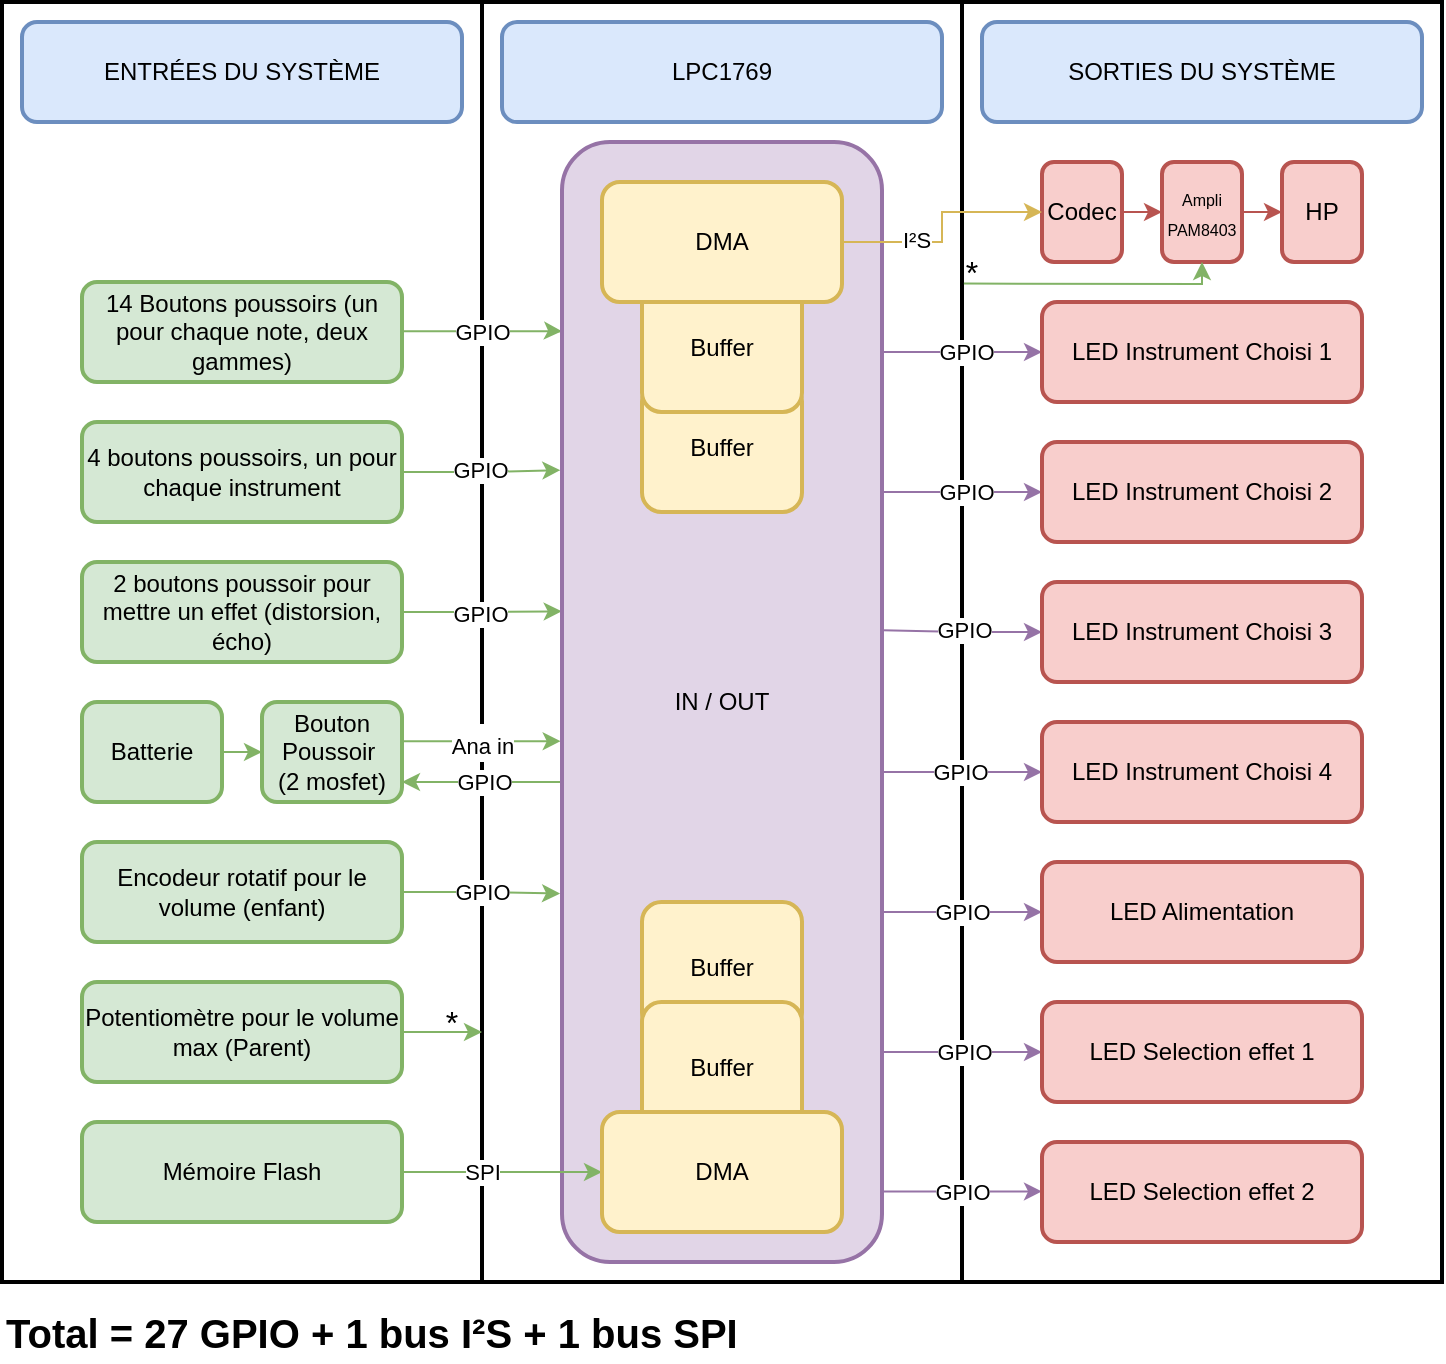 <mxfile version="16.5.1" type="device"><diagram id="P4VJvtWa9ELn7AGA5ayl" name="Page-1"><mxGraphModel dx="865" dy="541" grid="1" gridSize="10" guides="1" tooltips="1" connect="1" arrows="1" fold="1" page="1" pageScale="1" pageWidth="827" pageHeight="1169" math="0" shadow="0"><root><mxCell id="0"/><mxCell id="1" parent="0"/><mxCell id="XIl7WOL_pBwuG0zKCti--2" value="" style="rounded=0;whiteSpace=wrap;html=1;strokeColor=default;strokeWidth=2;fillColor=none;" parent="1" vertex="1"><mxGeometry x="520" y="40" width="240" height="640" as="geometry"/></mxCell><mxCell id="ZW0n9eWZADtWnLwSqnVB-8" value="" style="rounded=0;whiteSpace=wrap;html=1;strokeColor=default;strokeWidth=2;fillColor=none;" parent="1" vertex="1"><mxGeometry x="40" y="40" width="480" height="640" as="geometry"/></mxCell><mxCell id="ZW0n9eWZADtWnLwSqnVB-1" value="ENTRÉES DU SYSTÈME" style="text;html=1;strokeColor=#6c8ebf;fillColor=#dae8fc;align=center;verticalAlign=middle;whiteSpace=wrap;rounded=1;strokeWidth=2;" parent="1" vertex="1"><mxGeometry x="50" y="50" width="220" height="50" as="geometry"/></mxCell><mxCell id="ZW0n9eWZADtWnLwSqnVB-3" value="SORTIES DU SYSTÈME" style="text;html=1;strokeColor=#6c8ebf;fillColor=#dae8fc;align=center;verticalAlign=middle;whiteSpace=wrap;rounded=1;strokeWidth=2;" parent="1" vertex="1"><mxGeometry x="530" y="50" width="220" height="50" as="geometry"/></mxCell><mxCell id="Y0LqhQK7qQsEQ1MimnoR-2" style="edgeStyle=orthogonalEdgeStyle;rounded=0;orthogonalLoop=1;jettySize=auto;html=1;entryX=0;entryY=0.169;entryDx=0;entryDy=0;entryPerimeter=0;startArrow=none;startFill=0;endArrow=classic;endFill=1;fillColor=#d5e8d4;strokeColor=#82b366;" parent="1" source="ZW0n9eWZADtWnLwSqnVB-5" target="XIl7WOL_pBwuG0zKCti--4" edge="1"><mxGeometry relative="1" as="geometry"><Array as="points"><mxPoint x="319" y="205"/></Array></mxGeometry></mxCell><mxCell id="ZW0n9eWZADtWnLwSqnVB-5" value="14 Boutons poussoirs (un pour chaque note, deux gammes)" style="rounded=1;whiteSpace=wrap;html=1;strokeColor=#82b366;strokeWidth=2;fillColor=#d5e8d4;" parent="1" vertex="1"><mxGeometry x="80" y="180" width="160" height="50" as="geometry"/></mxCell><mxCell id="ZW0n9eWZADtWnLwSqnVB-10" value="" style="endArrow=none;html=1;rounded=0;strokeWidth=2;entryX=0.5;entryY=1;entryDx=0;entryDy=0;exitX=0.5;exitY=0;exitDx=0;exitDy=0;" parent="1" source="ZW0n9eWZADtWnLwSqnVB-8" target="ZW0n9eWZADtWnLwSqnVB-8" edge="1"><mxGeometry width="50" height="50" relative="1" as="geometry"><mxPoint x="270" y="320" as="sourcePoint"/><mxPoint x="320" y="270" as="targetPoint"/></mxGeometry></mxCell><mxCell id="Y0LqhQK7qQsEQ1MimnoR-8" value="GPIO" style="edgeLabel;html=1;align=center;verticalAlign=middle;resizable=0;points=[];" parent="ZW0n9eWZADtWnLwSqnVB-10" vertex="1" connectable="0"><mxGeometry x="-0.534" y="-1" relative="1" as="geometry"><mxPoint x="1" y="16" as="offset"/></mxGeometry></mxCell><mxCell id="Y0LqhQK7qQsEQ1MimnoR-3" style="edgeStyle=orthogonalEdgeStyle;rounded=0;orthogonalLoop=1;jettySize=auto;html=1;entryX=-0.005;entryY=0.293;entryDx=0;entryDy=0;entryPerimeter=0;startArrow=none;startFill=0;endArrow=classic;endFill=1;fillColor=#d5e8d4;strokeColor=#82b366;" parent="1" source="ZW0n9eWZADtWnLwSqnVB-11" target="XIl7WOL_pBwuG0zKCti--4" edge="1"><mxGeometry relative="1" as="geometry"><Array as="points"/></mxGeometry></mxCell><mxCell id="Y0LqhQK7qQsEQ1MimnoR-9" value="GPIO" style="edgeLabel;html=1;align=center;verticalAlign=middle;resizable=0;points=[];" parent="Y0LqhQK7qQsEQ1MimnoR-3" vertex="1" connectable="0"><mxGeometry x="0.239" y="1" relative="1" as="geometry"><mxPoint x="-10" y="1" as="offset"/></mxGeometry></mxCell><mxCell id="ZW0n9eWZADtWnLwSqnVB-11" value="4 boutons poussoirs, un pour chaque instrument" style="rounded=1;whiteSpace=wrap;html=1;strokeColor=#82b366;strokeWidth=2;fillColor=#d5e8d4;" parent="1" vertex="1"><mxGeometry x="80" y="250" width="160" height="50" as="geometry"/></mxCell><mxCell id="Y0LqhQK7qQsEQ1MimnoR-4" style="edgeStyle=orthogonalEdgeStyle;rounded=0;orthogonalLoop=1;jettySize=auto;html=1;entryX=-0.001;entryY=0.419;entryDx=0;entryDy=0;entryPerimeter=0;startArrow=none;startFill=0;endArrow=classic;endFill=1;fillColor=#d5e8d4;strokeColor=#82b366;" parent="1" source="ZW0n9eWZADtWnLwSqnVB-12" target="XIl7WOL_pBwuG0zKCti--4" edge="1"><mxGeometry relative="1" as="geometry"><Array as="points"/></mxGeometry></mxCell><mxCell id="Y0LqhQK7qQsEQ1MimnoR-10" value="GPIO" style="edgeLabel;html=1;align=center;verticalAlign=middle;resizable=0;points=[];" parent="Y0LqhQK7qQsEQ1MimnoR-4" vertex="1" connectable="0"><mxGeometry x="0.291" y="-2" relative="1" as="geometry"><mxPoint x="-13" y="-1" as="offset"/></mxGeometry></mxCell><mxCell id="ZW0n9eWZADtWnLwSqnVB-12" value="2 boutons poussoir pour mettre un effet (distorsion, écho)" style="rounded=1;whiteSpace=wrap;html=1;strokeColor=#82b366;strokeWidth=2;fillColor=#d5e8d4;" parent="1" vertex="1"><mxGeometry x="80" y="320" width="160" height="50" as="geometry"/></mxCell><mxCell id="Oo0e2TQRPbjQERqpMdjZ-5" value="" style="edgeStyle=orthogonalEdgeStyle;rounded=0;orthogonalLoop=1;jettySize=auto;html=1;fillColor=#d5e8d4;strokeColor=#82b366;startArrow=classic;startFill=1;endArrow=none;endFill=0;" edge="1" parent="1" source="ZW0n9eWZADtWnLwSqnVB-13" target="Oo0e2TQRPbjQERqpMdjZ-4"><mxGeometry relative="1" as="geometry"/></mxCell><mxCell id="Oo0e2TQRPbjQERqpMdjZ-14" value="g" style="edgeStyle=orthogonalEdgeStyle;rounded=0;orthogonalLoop=1;jettySize=auto;html=1;fillColor=#d5e8d4;strokeColor=#82b366;startArrow=classic;startFill=1;endArrow=none;endFill=0;" edge="1" parent="1" source="ZW0n9eWZADtWnLwSqnVB-13"><mxGeometry relative="1" as="geometry"><mxPoint x="319" y="430" as="targetPoint"/><Array as="points"><mxPoint x="319" y="430"/></Array></mxGeometry></mxCell><mxCell id="Oo0e2TQRPbjQERqpMdjZ-15" value="GPIO" style="edgeLabel;html=1;align=center;verticalAlign=middle;resizable=0;points=[];" vertex="1" connectable="0" parent="Oo0e2TQRPbjQERqpMdjZ-14"><mxGeometry x="0.314" y="2" relative="1" as="geometry"><mxPoint x="-11" y="2" as="offset"/></mxGeometry></mxCell><mxCell id="Oo0e2TQRPbjQERqpMdjZ-25" style="edgeStyle=orthogonalEdgeStyle;rounded=0;orthogonalLoop=1;jettySize=auto;html=1;entryX=-0.004;entryY=0.535;entryDx=0;entryDy=0;entryPerimeter=0;fontSize=16;startArrow=none;startFill=0;endArrow=classic;endFill=1;fillColor=#d5e8d4;strokeColor=#82b366;" edge="1" parent="1" source="ZW0n9eWZADtWnLwSqnVB-13" target="XIl7WOL_pBwuG0zKCti--4"><mxGeometry relative="1" as="geometry"><Array as="points"><mxPoint x="280" y="410"/></Array></mxGeometry></mxCell><mxCell id="Oo0e2TQRPbjQERqpMdjZ-26" value="&lt;font style=&quot;font-size: 11px&quot;&gt;Ana in&lt;/font&gt;" style="edgeLabel;html=1;align=center;verticalAlign=middle;resizable=0;points=[];fontSize=16;" vertex="1" connectable="0" parent="Oo0e2TQRPbjQERqpMdjZ-25"><mxGeometry x="0.399" relative="1" as="geometry"><mxPoint x="-16" as="offset"/></mxGeometry></mxCell><mxCell id="ZW0n9eWZADtWnLwSqnVB-13" value="Bouton&lt;br&gt;Poussoir&amp;nbsp;&lt;br&gt;(2 mosfet)" style="rounded=1;whiteSpace=wrap;html=1;strokeColor=#82b366;strokeWidth=2;fillColor=#d5e8d4;" parent="1" vertex="1"><mxGeometry x="170" y="390" width="70" height="50" as="geometry"/></mxCell><mxCell id="Oo0e2TQRPbjQERqpMdjZ-16" style="edgeStyle=orthogonalEdgeStyle;rounded=0;orthogonalLoop=1;jettySize=auto;html=1;entryX=-0.006;entryY=0.671;entryDx=0;entryDy=0;entryPerimeter=0;startArrow=none;startFill=0;endArrow=classic;endFill=1;fillColor=#d5e8d4;strokeColor=#82b366;" edge="1" parent="1" source="ZW0n9eWZADtWnLwSqnVB-14" target="XIl7WOL_pBwuG0zKCti--4"><mxGeometry relative="1" as="geometry"/></mxCell><mxCell id="Oo0e2TQRPbjQERqpMdjZ-17" value="GPIO" style="edgeLabel;html=1;align=center;verticalAlign=middle;resizable=0;points=[];" vertex="1" connectable="0" parent="Oo0e2TQRPbjQERqpMdjZ-16"><mxGeometry x="-0.377" y="1" relative="1" as="geometry"><mxPoint x="15" y="1" as="offset"/></mxGeometry></mxCell><mxCell id="ZW0n9eWZADtWnLwSqnVB-14" value="Encodeur rotatif pour le volume (enfant)" style="rounded=1;whiteSpace=wrap;html=1;strokeColor=#82b366;strokeWidth=2;fillColor=#d5e8d4;" parent="1" vertex="1"><mxGeometry x="80" y="460" width="160" height="50" as="geometry"/></mxCell><mxCell id="Oo0e2TQRPbjQERqpMdjZ-19" style="edgeStyle=orthogonalEdgeStyle;rounded=0;orthogonalLoop=1;jettySize=auto;html=1;fontSize=8;startArrow=none;startFill=0;endArrow=classic;endFill=1;fillColor=#d5e8d4;strokeColor=#82b366;" edge="1" parent="1" source="ZW0n9eWZADtWnLwSqnVB-15"><mxGeometry relative="1" as="geometry"><mxPoint x="280.0" y="555" as="targetPoint"/></mxGeometry></mxCell><mxCell id="ZW0n9eWZADtWnLwSqnVB-15" value="Potentiomètre pour le volume max (Parent)" style="rounded=1;whiteSpace=wrap;html=1;strokeColor=#82b366;strokeWidth=2;fillColor=#d5e8d4;" parent="1" vertex="1"><mxGeometry x="80" y="530" width="160" height="50" as="geometry"/></mxCell><mxCell id="XIl7WOL_pBwuG0zKCti--14" style="edgeStyle=orthogonalEdgeStyle;rounded=0;orthogonalLoop=1;jettySize=auto;html=1;entryX=0.998;entryY=0.183;entryDx=0;entryDy=0;entryPerimeter=0;startArrow=classic;startFill=1;endArrow=none;endFill=0;fillColor=#e1d5e7;strokeColor=#9673a6;" parent="1" source="ZW0n9eWZADtWnLwSqnVB-18" target="XIl7WOL_pBwuG0zKCti--4" edge="1"><mxGeometry relative="1" as="geometry"><Array as="points"><mxPoint x="480" y="215"/></Array></mxGeometry></mxCell><mxCell id="Y0LqhQK7qQsEQ1MimnoR-13" value="GPIO" style="edgeLabel;html=1;align=center;verticalAlign=middle;resizable=0;points=[];" parent="XIl7WOL_pBwuG0zKCti--14" vertex="1" connectable="0"><mxGeometry x="-0.315" relative="1" as="geometry"><mxPoint x="-10" as="offset"/></mxGeometry></mxCell><mxCell id="ZW0n9eWZADtWnLwSqnVB-18" value="LED Instrument Choisi 1" style="rounded=1;whiteSpace=wrap;html=1;strokeColor=#b85450;strokeWidth=2;fillColor=#f8cecc;" parent="1" vertex="1"><mxGeometry x="560" y="190" width="160" height="50" as="geometry"/></mxCell><mxCell id="Y0LqhQK7qQsEQ1MimnoR-28" style="edgeStyle=orthogonalEdgeStyle;rounded=0;orthogonalLoop=1;jettySize=auto;html=1;entryX=1.002;entryY=0.436;entryDx=0;entryDy=0;entryPerimeter=0;startArrow=classic;startFill=1;endArrow=none;endFill=0;fillColor=#e1d5e7;strokeColor=#9673a6;" parent="1" source="ZW0n9eWZADtWnLwSqnVB-19" target="XIl7WOL_pBwuG0zKCti--4" edge="1"><mxGeometry relative="1" as="geometry"/></mxCell><mxCell id="Y0LqhQK7qQsEQ1MimnoR-29" value="GPIO" style="edgeLabel;html=1;align=center;verticalAlign=middle;resizable=0;points=[];" parent="Y0LqhQK7qQsEQ1MimnoR-28" vertex="1" connectable="0"><mxGeometry x="0.255" relative="1" as="geometry"><mxPoint x="10" as="offset"/></mxGeometry></mxCell><mxCell id="ZW0n9eWZADtWnLwSqnVB-19" value="LED Instrument Choisi 3" style="rounded=1;whiteSpace=wrap;html=1;strokeColor=#b85450;strokeWidth=2;fillColor=#f8cecc;" parent="1" vertex="1"><mxGeometry x="560" y="330" width="160" height="50" as="geometry"/></mxCell><mxCell id="XIl7WOL_pBwuG0zKCti--15" style="edgeStyle=orthogonalEdgeStyle;rounded=0;orthogonalLoop=1;jettySize=auto;html=1;entryX=0.993;entryY=0.318;entryDx=0;entryDy=0;entryPerimeter=0;startArrow=classic;startFill=1;endArrow=none;endFill=0;fillColor=#e1d5e7;strokeColor=#9673a6;" parent="1" source="ZW0n9eWZADtWnLwSqnVB-20" target="XIl7WOL_pBwuG0zKCti--4" edge="1"><mxGeometry relative="1" as="geometry"><Array as="points"><mxPoint x="479" y="285"/></Array></mxGeometry></mxCell><mxCell id="Y0LqhQK7qQsEQ1MimnoR-16" value="GPIO" style="edgeLabel;html=1;align=center;verticalAlign=middle;resizable=0;points=[];" parent="XIl7WOL_pBwuG0zKCti--15" vertex="1" connectable="0"><mxGeometry x="-0.479" y="-2" relative="1" as="geometry"><mxPoint x="-16" y="2" as="offset"/></mxGeometry></mxCell><mxCell id="ZW0n9eWZADtWnLwSqnVB-20" value="LED Instrument Choisi 2" style="rounded=1;whiteSpace=wrap;html=1;strokeColor=#b85450;strokeWidth=2;fillColor=#f8cecc;" parent="1" vertex="1"><mxGeometry x="560" y="260" width="160" height="50" as="geometry"/></mxCell><mxCell id="XIl7WOL_pBwuG0zKCti--17" style="edgeStyle=orthogonalEdgeStyle;rounded=0;orthogonalLoop=1;jettySize=auto;html=1;entryX=1.003;entryY=0.554;entryDx=0;entryDy=0;entryPerimeter=0;startArrow=classic;startFill=1;endArrow=none;endFill=0;fillColor=#e1d5e7;strokeColor=#9673a6;" parent="1" source="ZW0n9eWZADtWnLwSqnVB-21" target="XIl7WOL_pBwuG0zKCti--4" edge="1"><mxGeometry relative="1" as="geometry"><Array as="points"><mxPoint x="480" y="425"/></Array></mxGeometry></mxCell><mxCell id="Y0LqhQK7qQsEQ1MimnoR-18" value="GPIO" style="edgeLabel;html=1;align=center;verticalAlign=middle;resizable=0;points=[];" parent="XIl7WOL_pBwuG0zKCti--17" vertex="1" connectable="0"><mxGeometry x="-0.31" relative="1" as="geometry"><mxPoint x="-12" as="offset"/></mxGeometry></mxCell><mxCell id="ZW0n9eWZADtWnLwSqnVB-21" value="LED Instrument Choisi 4" style="rounded=1;whiteSpace=wrap;html=1;strokeColor=#b85450;strokeWidth=2;fillColor=#f8cecc;" parent="1" vertex="1"><mxGeometry x="560" y="400" width="160" height="50" as="geometry"/></mxCell><mxCell id="XIl7WOL_pBwuG0zKCti--19" style="edgeStyle=orthogonalEdgeStyle;rounded=0;orthogonalLoop=1;jettySize=auto;html=1;entryX=0.993;entryY=0.856;entryDx=0;entryDy=0;entryPerimeter=0;startArrow=classic;startFill=1;endArrow=none;endFill=0;fillColor=#e1d5e7;strokeColor=#9673a6;" parent="1" source="ZW0n9eWZADtWnLwSqnVB-26" target="XIl7WOL_pBwuG0zKCti--4" edge="1"><mxGeometry relative="1" as="geometry"><Array as="points"><mxPoint x="479" y="565"/></Array></mxGeometry></mxCell><mxCell id="Y0LqhQK7qQsEQ1MimnoR-20" value="GPIO" style="edgeLabel;html=1;align=center;verticalAlign=middle;resizable=0;points=[];" parent="XIl7WOL_pBwuG0zKCti--19" vertex="1" connectable="0"><mxGeometry x="-0.423" y="-1" relative="1" as="geometry"><mxPoint x="-9" y="1" as="offset"/></mxGeometry></mxCell><mxCell id="ZW0n9eWZADtWnLwSqnVB-26" value="LED Selection effet 1" style="rounded=1;whiteSpace=wrap;html=1;strokeColor=#b85450;strokeWidth=2;fillColor=#f8cecc;" parent="1" vertex="1"><mxGeometry x="560" y="540" width="160" height="50" as="geometry"/></mxCell><mxCell id="XIl7WOL_pBwuG0zKCti--18" style="edgeStyle=orthogonalEdgeStyle;rounded=0;orthogonalLoop=1;jettySize=auto;html=1;entryX=1.003;entryY=0.684;entryDx=0;entryDy=0;entryPerimeter=0;startArrow=classic;startFill=1;endArrow=none;endFill=0;fillColor=#e1d5e7;strokeColor=#9673a6;" parent="1" source="yzHc1TcTnBX2F-kGv_em-1" target="XIl7WOL_pBwuG0zKCti--4" edge="1"><mxGeometry relative="1" as="geometry"><Array as="points"><mxPoint x="481" y="495"/></Array></mxGeometry></mxCell><mxCell id="Y0LqhQK7qQsEQ1MimnoR-19" value="GPIO" style="edgeLabel;html=1;align=center;verticalAlign=middle;resizable=0;points=[];" parent="XIl7WOL_pBwuG0zKCti--18" vertex="1" connectable="0"><mxGeometry x="-0.247" y="1" relative="1" as="geometry"><mxPoint x="-10" y="-1" as="offset"/></mxGeometry></mxCell><mxCell id="yzHc1TcTnBX2F-kGv_em-1" value="LED Alimentation" style="rounded=1;whiteSpace=wrap;html=1;strokeColor=#b85450;strokeWidth=2;fillColor=#f8cecc;" parent="1" vertex="1"><mxGeometry x="560" y="470" width="160" height="50" as="geometry"/></mxCell><mxCell id="Y0LqhQK7qQsEQ1MimnoR-1" style="edgeStyle=orthogonalEdgeStyle;rounded=0;orthogonalLoop=1;jettySize=auto;html=1;entryX=1.001;entryY=0.937;entryDx=0;entryDy=0;entryPerimeter=0;fillColor=#e1d5e7;strokeColor=#9673a6;startArrow=classic;startFill=1;endArrow=none;endFill=0;" parent="1" source="yzHc1TcTnBX2F-kGv_em-2" target="XIl7WOL_pBwuG0zKCti--4" edge="1"><mxGeometry relative="1" as="geometry"><Array as="points"><mxPoint x="480" y="635"/></Array></mxGeometry></mxCell><mxCell id="Y0LqhQK7qQsEQ1MimnoR-21" value="GPIO" style="edgeLabel;html=1;align=center;verticalAlign=middle;resizable=0;points=[];" parent="Y0LqhQK7qQsEQ1MimnoR-1" vertex="1" connectable="0"><mxGeometry x="-0.243" relative="1" as="geometry"><mxPoint x="-10" as="offset"/></mxGeometry></mxCell><mxCell id="yzHc1TcTnBX2F-kGv_em-2" value="LED Selection effet 2" style="rounded=1;whiteSpace=wrap;html=1;strokeColor=#b85450;strokeWidth=2;fillColor=#f8cecc;" parent="1" vertex="1"><mxGeometry x="560" y="610" width="160" height="50" as="geometry"/></mxCell><mxCell id="XIl7WOL_pBwuG0zKCti--3" value="LPC1769" style="text;html=1;strokeColor=#6c8ebf;fillColor=#dae8fc;align=center;verticalAlign=middle;whiteSpace=wrap;rounded=1;strokeWidth=2;" parent="1" vertex="1"><mxGeometry x="290" y="50" width="220" height="50" as="geometry"/></mxCell><mxCell id="XIl7WOL_pBwuG0zKCti--4" value="IN / OUT" style="rounded=1;whiteSpace=wrap;html=1;fillColor=#e1d5e7;strokeColor=#9673a6;strokeWidth=2;" parent="1" vertex="1"><mxGeometry x="320" y="110" width="160" height="560" as="geometry"/></mxCell><mxCell id="Y0LqhQK7qQsEQ1MimnoR-25" style="edgeStyle=orthogonalEdgeStyle;rounded=0;orthogonalLoop=1;jettySize=auto;html=1;entryX=0;entryY=0.5;entryDx=0;entryDy=0;startArrow=none;startFill=0;endArrow=classic;endFill=1;fillColor=#f8cecc;strokeColor=#b85450;" parent="1" source="Y0LqhQK7qQsEQ1MimnoR-22" target="Y0LqhQK7qQsEQ1MimnoR-24" edge="1"><mxGeometry relative="1" as="geometry"/></mxCell><mxCell id="Y0LqhQK7qQsEQ1MimnoR-22" value="Codec" style="rounded=1;whiteSpace=wrap;html=1;fillColor=#f8cecc;strokeColor=#b85450;strokeWidth=2;" parent="1" vertex="1"><mxGeometry x="560" y="120" width="40" height="50" as="geometry"/></mxCell><mxCell id="Y0LqhQK7qQsEQ1MimnoR-27" style="edgeStyle=orthogonalEdgeStyle;rounded=0;orthogonalLoop=1;jettySize=auto;html=1;entryX=0;entryY=0.5;entryDx=0;entryDy=0;startArrow=none;startFill=0;endArrow=classic;endFill=1;fillColor=#f8cecc;strokeColor=#b85450;" parent="1" source="Y0LqhQK7qQsEQ1MimnoR-24" target="Y0LqhQK7qQsEQ1MimnoR-26" edge="1"><mxGeometry relative="1" as="geometry"/></mxCell><mxCell id="Y0LqhQK7qQsEQ1MimnoR-24" value="&lt;font style=&quot;font-size: 8px&quot;&gt;Ampli&lt;br&gt;PAM8403&lt;/font&gt;" style="rounded=1;whiteSpace=wrap;html=1;fillColor=#f8cecc;strokeColor=#b85450;strokeWidth=2;" parent="1" vertex="1"><mxGeometry x="620" y="120" width="40" height="50" as="geometry"/></mxCell><mxCell id="Y0LqhQK7qQsEQ1MimnoR-26" value="HP" style="rounded=1;whiteSpace=wrap;html=1;fillColor=#f8cecc;strokeColor=#b85450;strokeWidth=2;" parent="1" vertex="1"><mxGeometry x="680" y="120" width="40" height="50" as="geometry"/></mxCell><mxCell id="Y0LqhQK7qQsEQ1MimnoR-33" value="&lt;font size=&quot;1&quot;&gt;&lt;b style=&quot;font-size: 20px&quot;&gt;Total = 27 GPIO + 1 bus I²S + 1 bus SPI&lt;/b&gt;&lt;/font&gt;" style="text;html=1;strokeColor=none;fillColor=none;align=left;verticalAlign=middle;whiteSpace=wrap;rounded=0;" parent="1" vertex="1"><mxGeometry x="40" y="690" width="370" height="30" as="geometry"/></mxCell><mxCell id="Oo0e2TQRPbjQERqpMdjZ-2" style="edgeStyle=orthogonalEdgeStyle;rounded=0;orthogonalLoop=1;jettySize=auto;html=1;entryX=0;entryY=0.5;entryDx=0;entryDy=0;fillColor=#d5e8d4;strokeColor=#82b366;" edge="1" parent="1" source="Oo0e2TQRPbjQERqpMdjZ-1" target="Oo0e2TQRPbjQERqpMdjZ-7"><mxGeometry relative="1" as="geometry"/></mxCell><mxCell id="Oo0e2TQRPbjQERqpMdjZ-3" value="SPI" style="edgeLabel;html=1;align=center;verticalAlign=middle;resizable=0;points=[];" vertex="1" connectable="0" parent="Oo0e2TQRPbjQERqpMdjZ-2"><mxGeometry x="0.29" relative="1" as="geometry"><mxPoint x="-25" as="offset"/></mxGeometry></mxCell><mxCell id="Oo0e2TQRPbjQERqpMdjZ-1" value="Mémoire Flash" style="rounded=1;whiteSpace=wrap;html=1;strokeColor=#82b366;strokeWidth=2;fillColor=#d5e8d4;" vertex="1" parent="1"><mxGeometry x="80" y="600" width="160" height="50" as="geometry"/></mxCell><mxCell id="Oo0e2TQRPbjQERqpMdjZ-4" value="Batterie" style="rounded=1;whiteSpace=wrap;html=1;strokeColor=#82b366;strokeWidth=2;fillColor=#d5e8d4;" vertex="1" parent="1"><mxGeometry x="80" y="390" width="70" height="50" as="geometry"/></mxCell><mxCell id="Oo0e2TQRPbjQERqpMdjZ-8" style="edgeStyle=orthogonalEdgeStyle;rounded=0;orthogonalLoop=1;jettySize=auto;html=1;entryX=0;entryY=0.5;entryDx=0;entryDy=0;fillColor=#fff2cc;strokeColor=#d6b656;" edge="1" parent="1" source="Oo0e2TQRPbjQERqpMdjZ-6" target="Y0LqhQK7qQsEQ1MimnoR-22"><mxGeometry relative="1" as="geometry"/></mxCell><mxCell id="Oo0e2TQRPbjQERqpMdjZ-9" value="I²S" style="edgeLabel;html=1;align=center;verticalAlign=middle;resizable=0;points=[];" vertex="1" connectable="0" parent="Oo0e2TQRPbjQERqpMdjZ-8"><mxGeometry x="-0.361" y="1" relative="1" as="geometry"><mxPoint as="offset"/></mxGeometry></mxCell><mxCell id="Oo0e2TQRPbjQERqpMdjZ-11" value="Buffer" style="rounded=1;whiteSpace=wrap;html=1;strokeWidth=2;fillColor=#fff2cc;strokeColor=#d6b656;" vertex="1" parent="1"><mxGeometry x="360" y="490" width="80" height="65" as="geometry"/></mxCell><mxCell id="Oo0e2TQRPbjQERqpMdjZ-10" value="Buffer" style="rounded=1;whiteSpace=wrap;html=1;strokeWidth=2;fillColor=#fff2cc;strokeColor=#d6b656;" vertex="1" parent="1"><mxGeometry x="360" y="540" width="80" height="65" as="geometry"/></mxCell><mxCell id="Oo0e2TQRPbjQERqpMdjZ-7" value="DMA" style="rounded=1;whiteSpace=wrap;html=1;fillColor=#fff2cc;strokeColor=#d6b656;strokeWidth=2;" vertex="1" parent="1"><mxGeometry x="340" y="595" width="120" height="60" as="geometry"/></mxCell><mxCell id="Oo0e2TQRPbjQERqpMdjZ-13" value="Buffer" style="rounded=1;whiteSpace=wrap;html=1;strokeWidth=2;fillColor=#fff2cc;strokeColor=#d6b656;" vertex="1" parent="1"><mxGeometry x="360" y="230" width="80" height="65" as="geometry"/></mxCell><mxCell id="Oo0e2TQRPbjQERqpMdjZ-12" value="Buffer" style="rounded=1;whiteSpace=wrap;html=1;strokeWidth=2;fillColor=#fff2cc;strokeColor=#d6b656;" vertex="1" parent="1"><mxGeometry x="360" y="180" width="80" height="65" as="geometry"/></mxCell><mxCell id="Oo0e2TQRPbjQERqpMdjZ-6" value="DMA" style="rounded=1;whiteSpace=wrap;html=1;fillColor=#fff2cc;strokeColor=#d6b656;strokeWidth=2;" vertex="1" parent="1"><mxGeometry x="340" y="130" width="120" height="60" as="geometry"/></mxCell><mxCell id="Oo0e2TQRPbjQERqpMdjZ-20" value="&lt;font style=&quot;font-size: 16px&quot;&gt;*&lt;/font&gt;" style="text;html=1;strokeColor=none;fillColor=none;align=center;verticalAlign=middle;whiteSpace=wrap;rounded=0;fontSize=8;" vertex="1" parent="1"><mxGeometry x="260" y="545" width="10" height="10" as="geometry"/></mxCell><mxCell id="Oo0e2TQRPbjQERqpMdjZ-23" value="" style="endArrow=classic;html=1;rounded=0;fontSize=16;exitX=1.002;exitY=0.22;exitDx=0;exitDy=0;exitPerimeter=0;entryX=0.5;entryY=1;entryDx=0;entryDy=0;fillColor=#d5e8d4;strokeColor=#82b366;" edge="1" parent="1" source="ZW0n9eWZADtWnLwSqnVB-8" target="Y0LqhQK7qQsEQ1MimnoR-24"><mxGeometry width="50" height="50" relative="1" as="geometry"><mxPoint x="530" y="210" as="sourcePoint"/><mxPoint x="580" y="160" as="targetPoint"/><Array as="points"><mxPoint x="640" y="181"/></Array></mxGeometry></mxCell><mxCell id="Oo0e2TQRPbjQERqpMdjZ-24" value="*" style="text;html=1;strokeColor=none;fillColor=none;align=center;verticalAlign=middle;whiteSpace=wrap;rounded=0;fontSize=16;" vertex="1" parent="1"><mxGeometry x="520" y="170" width="10" height="10" as="geometry"/></mxCell></root></mxGraphModel></diagram></mxfile>